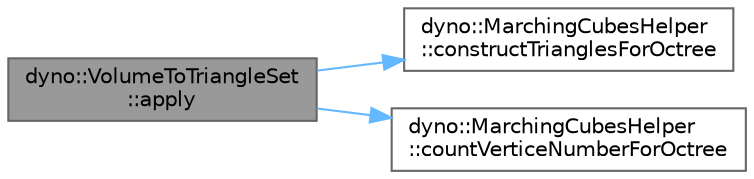 digraph "dyno::VolumeToTriangleSet::apply"
{
 // LATEX_PDF_SIZE
  bgcolor="transparent";
  edge [fontname=Helvetica,fontsize=10,labelfontname=Helvetica,labelfontsize=10];
  node [fontname=Helvetica,fontsize=10,shape=box,height=0.2,width=0.4];
  rankdir="LR";
  Node1 [id="Node000001",label="dyno::VolumeToTriangleSet\l::apply",height=0.2,width=0.4,color="gray40", fillcolor="grey60", style="filled", fontcolor="black",tooltip=" "];
  Node1 -> Node2 [id="edge1_Node000001_Node000002",color="steelblue1",style="solid",tooltip=" "];
  Node2 [id="Node000002",label="dyno::MarchingCubesHelper\l::constructTrianglesForOctree",height=0.2,width=0.4,color="grey40", fillcolor="white", style="filled",URL="$classdyno_1_1_marching_cubes_helper.html#a82ab1eeab52cb3f6d920b9d5a2b42fcb",tooltip=" "];
  Node1 -> Node3 [id="edge2_Node000001_Node000003",color="steelblue1",style="solid",tooltip=" "];
  Node3 [id="Node000003",label="dyno::MarchingCubesHelper\l::countVerticeNumberForOctree",height=0.2,width=0.4,color="grey40", fillcolor="white", style="filled",URL="$classdyno_1_1_marching_cubes_helper.html#a5e5212c3407e80ce03bc140844296739",tooltip=" "];
}
